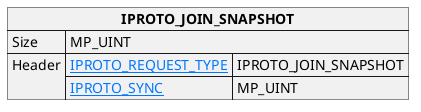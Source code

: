 @startuml

skinparam {
    HyperlinkColor #0077FF
    FontColor #313131
    BorderColor #313131
    BackgroundColor transparent
}

json "**IPROTO_JOIN_SNAPSHOT**" as join_snapshot_request {
    "Size": "MP_UINT",
    "Header": {
      "[[https://tarantool.io/en/doc/latest/reference/internals/iproto/keys IPROTO_REQUEST_TYPE]]": "IPROTO_JOIN_SNAPSHOT",
      "[[https://tarantool.io/en/doc/latest/reference/internals/iproto/keys IPROTO_SYNC]]": "MP_UINT"
    }
}

@enduml
